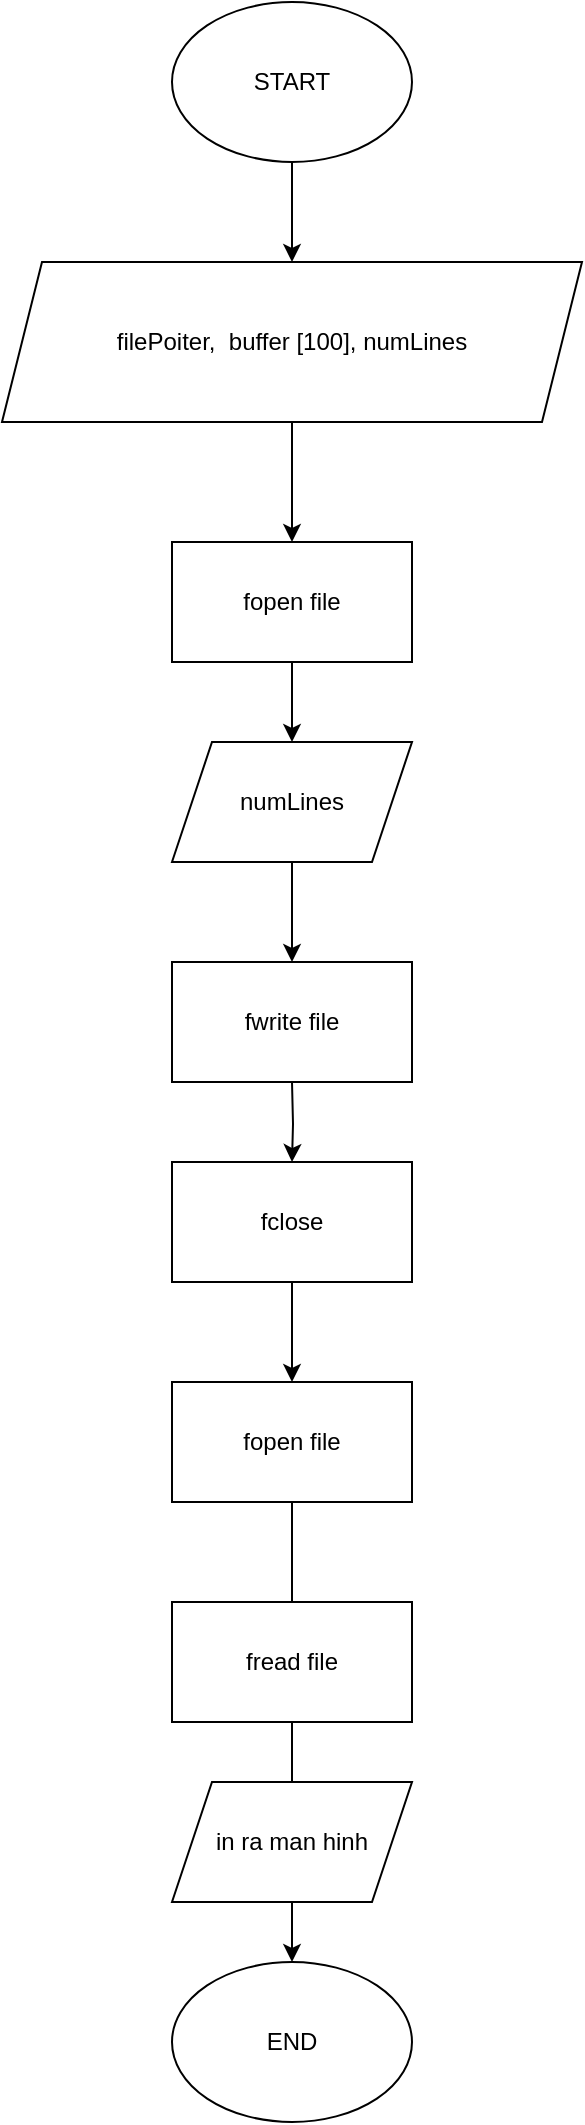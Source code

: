 <mxfile version="22.1.2" type="device">
  <diagram name="Page-1" id="Eizanxka9RYAHbFfv0VS">
    <mxGraphModel dx="1036" dy="606" grid="1" gridSize="10" guides="1" tooltips="1" connect="1" arrows="1" fold="1" page="1" pageScale="1" pageWidth="850" pageHeight="1100" math="0" shadow="0">
      <root>
        <mxCell id="0" />
        <mxCell id="1" parent="0" />
        <mxCell id="bhkzvgHUtdds-YTDMrbA-5" style="edgeStyle=orthogonalEdgeStyle;rounded=0;orthogonalLoop=1;jettySize=auto;html=1;exitX=0.5;exitY=1;exitDx=0;exitDy=0;entryX=0.5;entryY=0;entryDx=0;entryDy=0;" parent="1" source="bhkzvgHUtdds-YTDMrbA-1" target="bhkzvgHUtdds-YTDMrbA-4" edge="1">
          <mxGeometry relative="1" as="geometry" />
        </mxCell>
        <mxCell id="bhkzvgHUtdds-YTDMrbA-1" value="START" style="ellipse;whiteSpace=wrap;html=1;" parent="1" vertex="1">
          <mxGeometry x="340" y="100" width="120" height="80" as="geometry" />
        </mxCell>
        <mxCell id="bhkzvgHUtdds-YTDMrbA-7" style="edgeStyle=orthogonalEdgeStyle;rounded=0;orthogonalLoop=1;jettySize=auto;html=1;exitX=0.5;exitY=1;exitDx=0;exitDy=0;entryX=0.5;entryY=0;entryDx=0;entryDy=0;" parent="1" source="bhkzvgHUtdds-YTDMrbA-4" target="bhkzvgHUtdds-YTDMrbA-6" edge="1">
          <mxGeometry relative="1" as="geometry" />
        </mxCell>
        <mxCell id="bhkzvgHUtdds-YTDMrbA-4" value="filePoiter,&amp;nbsp; buffer [100], numLines" style="shape=parallelogram;perimeter=parallelogramPerimeter;whiteSpace=wrap;html=1;fixedSize=1;" parent="1" vertex="1">
          <mxGeometry x="255" y="230" width="290" height="80" as="geometry" />
        </mxCell>
        <mxCell id="bhkzvgHUtdds-YTDMrbA-9" style="edgeStyle=orthogonalEdgeStyle;rounded=0;orthogonalLoop=1;jettySize=auto;html=1;exitX=0.5;exitY=1;exitDx=0;exitDy=0;entryX=0.5;entryY=0;entryDx=0;entryDy=0;" parent="1" source="bhkzvgHUtdds-YTDMrbA-6" edge="1">
          <mxGeometry relative="1" as="geometry">
            <mxPoint x="400" y="470" as="targetPoint" />
          </mxGeometry>
        </mxCell>
        <mxCell id="bhkzvgHUtdds-YTDMrbA-6" value="fopen file" style="rounded=0;whiteSpace=wrap;html=1;" parent="1" vertex="1">
          <mxGeometry x="340" y="370" width="120" height="60" as="geometry" />
        </mxCell>
        <mxCell id="bhkzvgHUtdds-YTDMrbA-11" style="edgeStyle=orthogonalEdgeStyle;rounded=0;orthogonalLoop=1;jettySize=auto;html=1;exitX=0.5;exitY=1;exitDx=0;exitDy=0;entryX=0.5;entryY=0;entryDx=0;entryDy=0;" parent="1" target="bhkzvgHUtdds-YTDMrbA-10" edge="1">
          <mxGeometry relative="1" as="geometry">
            <mxPoint x="400" y="640" as="sourcePoint" />
          </mxGeometry>
        </mxCell>
        <mxCell id="bhkzvgHUtdds-YTDMrbA-13" style="edgeStyle=orthogonalEdgeStyle;rounded=0;orthogonalLoop=1;jettySize=auto;html=1;exitX=0.5;exitY=1;exitDx=0;exitDy=0;entryX=0.5;entryY=0;entryDx=0;entryDy=0;" parent="1" source="jvqDlFHdwwF91Pe7nmEs-3" target="bhkzvgHUtdds-YTDMrbA-12" edge="1">
          <mxGeometry relative="1" as="geometry" />
        </mxCell>
        <mxCell id="bhkzvgHUtdds-YTDMrbA-10" value="fclose" style="rounded=0;whiteSpace=wrap;html=1;" parent="1" vertex="1">
          <mxGeometry x="340" y="680" width="120" height="60" as="geometry" />
        </mxCell>
        <mxCell id="bhkzvgHUtdds-YTDMrbA-12" value="END" style="ellipse;whiteSpace=wrap;html=1;" parent="1" vertex="1">
          <mxGeometry x="340" y="1080" width="120" height="80" as="geometry" />
        </mxCell>
        <mxCell id="bhkzvgHUtdds-YTDMrbA-15" value="" style="edgeStyle=orthogonalEdgeStyle;rounded=0;orthogonalLoop=1;jettySize=auto;html=1;exitX=0.5;exitY=1;exitDx=0;exitDy=0;entryX=0.5;entryY=0;entryDx=0;entryDy=0;" parent="1" edge="1">
          <mxGeometry relative="1" as="geometry">
            <mxPoint x="400" y="530" as="sourcePoint" />
            <mxPoint x="400" y="580" as="targetPoint" />
          </mxGeometry>
        </mxCell>
        <mxCell id="jvqDlFHdwwF91Pe7nmEs-1" value="numLines" style="shape=parallelogram;perimeter=parallelogramPerimeter;whiteSpace=wrap;html=1;fixedSize=1;" vertex="1" parent="1">
          <mxGeometry x="340" y="470" width="120" height="60" as="geometry" />
        </mxCell>
        <mxCell id="jvqDlFHdwwF91Pe7nmEs-2" value="fwrite file" style="rounded=0;whiteSpace=wrap;html=1;" vertex="1" parent="1">
          <mxGeometry x="340" y="580" width="120" height="60" as="geometry" />
        </mxCell>
        <mxCell id="jvqDlFHdwwF91Pe7nmEs-4" value="" style="edgeStyle=orthogonalEdgeStyle;rounded=0;orthogonalLoop=1;jettySize=auto;html=1;exitX=0.5;exitY=1;exitDx=0;exitDy=0;entryX=0.5;entryY=0;entryDx=0;entryDy=0;" edge="1" parent="1" source="bhkzvgHUtdds-YTDMrbA-10" target="jvqDlFHdwwF91Pe7nmEs-3">
          <mxGeometry relative="1" as="geometry">
            <mxPoint x="400" y="740" as="sourcePoint" />
            <mxPoint x="400" y="920" as="targetPoint" />
          </mxGeometry>
        </mxCell>
        <mxCell id="jvqDlFHdwwF91Pe7nmEs-3" value="fopen file" style="rounded=0;whiteSpace=wrap;html=1;" vertex="1" parent="1">
          <mxGeometry x="340" y="790" width="120" height="60" as="geometry" />
        </mxCell>
        <mxCell id="jvqDlFHdwwF91Pe7nmEs-5" value="fread file" style="rounded=0;whiteSpace=wrap;html=1;" vertex="1" parent="1">
          <mxGeometry x="340" y="900" width="120" height="60" as="geometry" />
        </mxCell>
        <mxCell id="jvqDlFHdwwF91Pe7nmEs-6" value="in ra man hinh" style="shape=parallelogram;perimeter=parallelogramPerimeter;whiteSpace=wrap;html=1;fixedSize=1;" vertex="1" parent="1">
          <mxGeometry x="340" y="990" width="120" height="60" as="geometry" />
        </mxCell>
      </root>
    </mxGraphModel>
  </diagram>
</mxfile>
